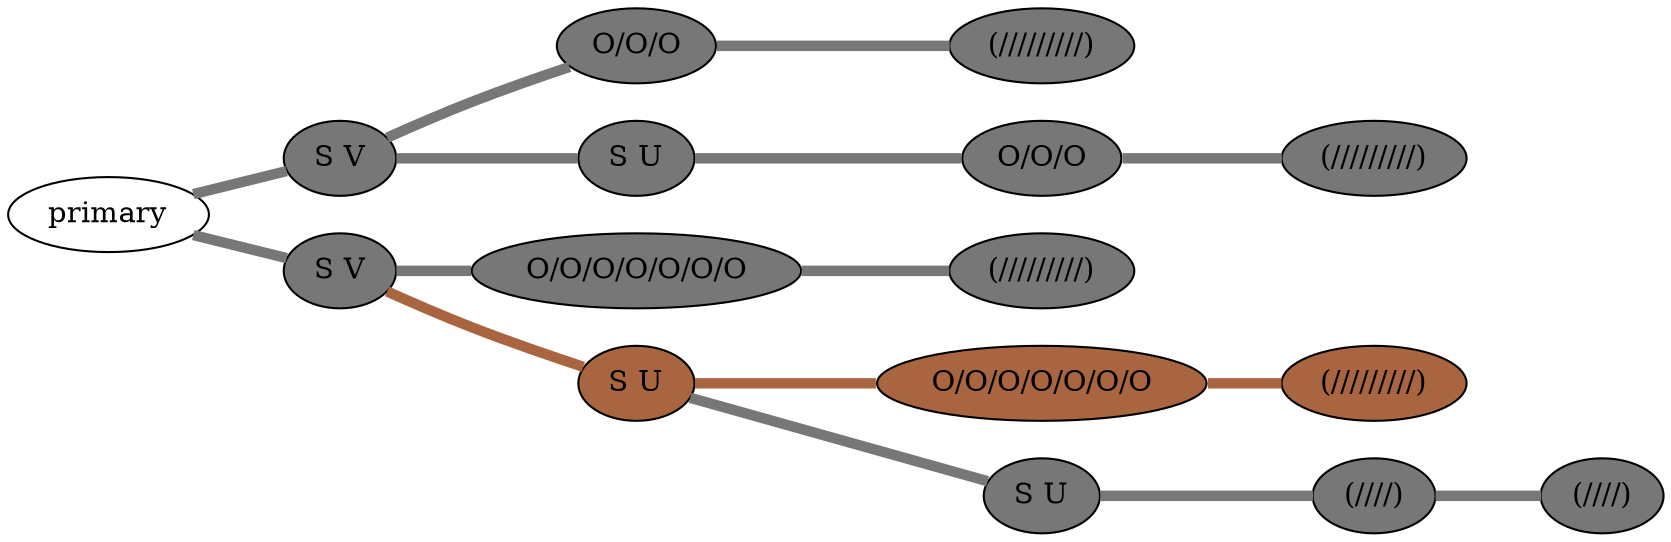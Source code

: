 graph {
 graph [rankdir=LR]
"1" [qtype="pendant_node", pendant_colors="#777777", pendant_ply="S", pendant_attach="V", pendant_length="14", label="S V", style=filled, fillcolor="#777777"]
"primary" -- "1" [qtype="pendant_link",penwidth=5,color="#777777"]
"1:0" [qtype="knot_node", knot_value="3", knot_type="S", knot_position="3.5", knot_spin="S", label="O/O/O", style=filled, fillcolor="#777777"]
"1" -- "1:0" [qtype="knot_link",penwidth=5,color="#777777"]
"1:1" [qtype="knot_node", knot_value="9", knot_type="L", knot_position="7.5", knot_spin="S", label="(/////////)", style=filled, fillcolor="#777777"]
"1:0" -- "1:1" [qtype="knot_link",penwidth=5,color="#777777"]
"1s1" [qtype="pendant_node", pendant_colors="#777777", pendant_ply="S", pendant_attach="U", pendant_length="23", label="S U", style=filled, fillcolor="#777777"]
"1" -- "1s1" [qtype="pendant_link",penwidth=5,color="#777777"]
"1s1:0" [qtype="knot_node", knot_value="3", knot_type="S", knot_position="2.5", knot_spin="S", label="O/O/O", style=filled, fillcolor="#777777"]
"1s1" -- "1s1:0" [qtype="knot_link",penwidth=5,color="#777777"]
"1s1:1" [qtype="knot_node", knot_value="9", knot_type="L", knot_position="7.5", knot_spin="S", label="(/////////)", style=filled, fillcolor="#777777"]
"1s1:0" -- "1s1:1" [qtype="knot_link",penwidth=5,color="#777777"]
"2" [qtype="pendant_node", pendant_colors="#777777", pendant_ply="S", pendant_attach="V", pendant_length="40", label="S V", style=filled, fillcolor="#777777"]
"primary" -- "2" [qtype="pendant_link",penwidth=5,color="#777777"]
"2:0" [qtype="knot_node", knot_value="7", knot_type="S", knot_position="2.0", knot_spin="S", label="O/O/O/O/O/O/O", style=filled, fillcolor="#777777"]
"2" -- "2:0" [qtype="knot_link",penwidth=5,color="#777777"]
"2:1" [qtype="knot_node", knot_value="9", knot_type="L", knot_position="11.0", knot_spin="S", label="(/////////)", style=filled, fillcolor="#777777"]
"2:0" -- "2:1" [qtype="knot_link",penwidth=5,color="#777777"]
"2s1" [qtype="pendant_node", pendant_colors="#A86540", pendant_ply="S", pendant_attach="U", pendant_length="20", label="S U", style=filled, fillcolor="#A86540"]
"2" -- "2s1" [qtype="pendant_link",penwidth=5,color="#A86540"]
"2s1:0" [qtype="knot_node", knot_value="7", knot_type="S", knot_position="2.5", knot_spin="S", label="O/O/O/O/O/O/O", style=filled, fillcolor="#A86540"]
"2s1" -- "2s1:0" [qtype="knot_link",penwidth=5,color="#A86540"]
"2s1:1" [qtype="knot_node", knot_value="9", knot_type="L", knot_position="7.5", knot_spin="S", label="(/////////)", style=filled, fillcolor="#A86540"]
"2s1:0" -- "2s1:1" [qtype="knot_link",penwidth=5,color="#A86540"]
"2s1s1" [qtype="pendant_node", pendant_colors="#777777", pendant_ply="S", pendant_attach="U", pendant_length="31", label="S U", style=filled, fillcolor="#777777"]
"2s1" -- "2s1s1" [qtype="pendant_link",penwidth=5,color="#777777"]
"2s1s1:0" [qtype="knot_node", knot_value="4", knot_type="L", knot_position="6.0", knot_spin="S", label="(////)", style=filled, fillcolor="#777777"]
"2s1s1" -- "2s1s1:0" [qtype="knot_link",penwidth=5,color="#777777"]
"2s1s1:1" [qtype="knot_node", knot_value="4", knot_type="L", knot_position="12.0", knot_spin="S", label="(////)", style=filled, fillcolor="#777777"]
"2s1s1:0" -- "2s1s1:1" [qtype="knot_link",penwidth=5,color="#777777"]
}
